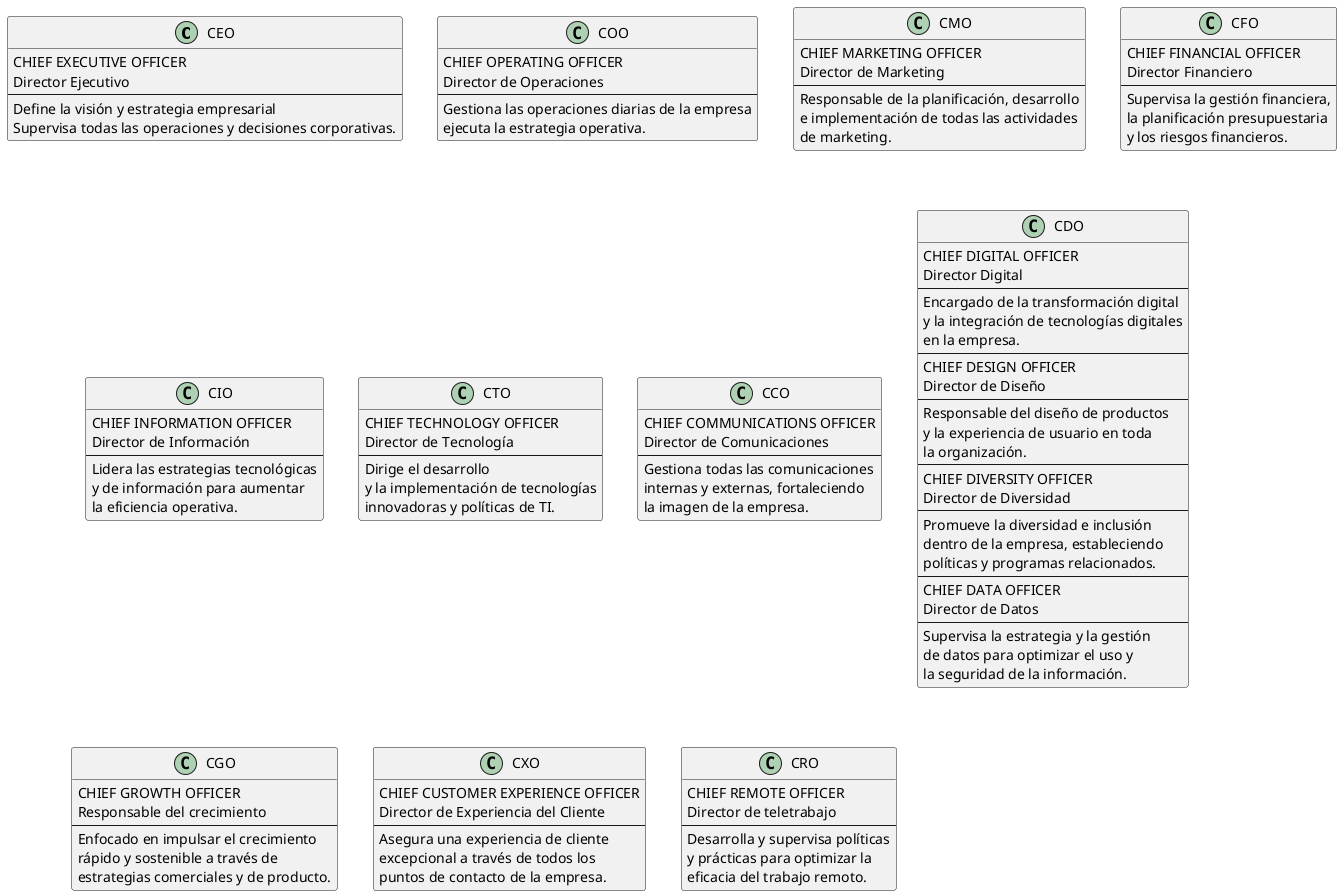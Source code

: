 @startuml

class CEO {
    CHIEF EXECUTIVE OFFICER
    Director Ejecutivo
    ---
    Define la visión y estrategia empresarial
    Supervisa todas las operaciones y decisiones corporativas.
}

class COO{
    CHIEF OPERATING OFFICER
    Director de Operaciones
    ---
    Gestiona las operaciones diarias de la empresa 
    ejecuta la estrategia operativa.
}

class CMO{
    CHIEF MARKETING OFFICER
    Director de Marketing
    ---
    Responsable de la planificación, desarrollo
     e implementación de todas las actividades 
     de marketing.
}

class CFO{
    CHIEF FINANCIAL OFFICER
    Director Financiero
    ---
    Supervisa la gestión financiera, 
    la planificación presupuestaria 
    y los riesgos financieros.
}

class CIO{
    CHIEF INFORMATION OFFICER
    Director de Información
    ---
    Lidera las estrategias tecnológicas 
    y de información para aumentar 
    la eficiencia operativa.
}

class CTO{
    CHIEF TECHNOLOGY OFFICER
    Director de Tecnología
    ---
    Dirige el desarrollo 
    y la implementación de tecnologías
    innovadoras y políticas de TI.
}

class CCO {
    CHIEF COMMUNICATIONS OFFICER
    Director de Comunicaciones
    ---
    Gestiona todas las comunicaciones
    internas y externas, fortaleciendo 
    la imagen de la empresa.
}

class CDO {
    CHIEF DIGITAL OFFICER
    Director Digital
    ---
    Encargado de la transformación digital 
    y la integración de tecnologías digitales 
    en la empresa.
    ---
    CHIEF DESIGN OFFICER
    Director de Diseño
    ---
    Responsable del diseño de productos 
    y la experiencia de usuario en toda 
    la organización.
    ---
    CHIEF DIVERSITY OFFICER
    Director de Diversidad
    ---
    Promueve la diversidad e inclusión 
    dentro de la empresa, estableciendo 
    políticas y programas relacionados.
    ---
    CHIEF DATA OFFICER 
    Director de Datos
    ---
    Supervisa la estrategia y la gestión 
    de datos para optimizar el uso y 
    la seguridad de la información.
}

class CGO {
    CHIEF GROWTH OFFICER
    Responsable del crecimiento
    ---
    Enfocado en impulsar el crecimiento 
    rápido y sostenible a través de 
    estrategias comerciales y de producto.
}

class CXO {
    CHIEF CUSTOMER EXPERIENCE OFFICER
    Director de Experiencia del Cliente
    ---
    Asegura una experiencia de cliente
    excepcional a través de todos los 
    puntos de contacto de la empresa.
}

class CRO {
    CHIEF REMOTE OFFICER
    Director de teletrabajo
    ---
    Desarrolla y supervisa políticas 
    y prácticas para optimizar la 
    eficacia del trabajo remoto.
}

@enduml
